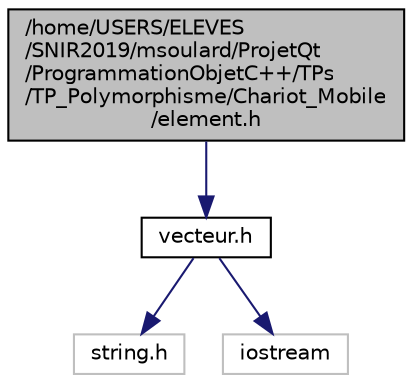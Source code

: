 digraph "/home/USERS/ELEVES/SNIR2019/msoulard/ProjetQt/ProgrammationObjetC++/TPs/TP_Polymorphisme/Chariot_Mobile/element.h"
{
  edge [fontname="Helvetica",fontsize="10",labelfontname="Helvetica",labelfontsize="10"];
  node [fontname="Helvetica",fontsize="10",shape=record];
  Node0 [label="/home/USERS/ELEVES\l/SNIR2019/msoulard/ProjetQt\l/ProgrammationObjetC++/TPs\l/TP_Polymorphisme/Chariot_Mobile\l/element.h",height=0.2,width=0.4,color="black", fillcolor="grey75", style="filled", fontcolor="black"];
  Node0 -> Node1 [color="midnightblue",fontsize="10",style="solid",fontname="Helvetica"];
  Node1 [label="vecteur.h",height=0.2,width=0.4,color="black", fillcolor="white", style="filled",URL="$vecteur_8h.html",tooltip="The Vecteur class. "];
  Node1 -> Node2 [color="midnightblue",fontsize="10",style="solid",fontname="Helvetica"];
  Node2 [label="string.h",height=0.2,width=0.4,color="grey75", fillcolor="white", style="filled"];
  Node1 -> Node3 [color="midnightblue",fontsize="10",style="solid",fontname="Helvetica"];
  Node3 [label="iostream",height=0.2,width=0.4,color="grey75", fillcolor="white", style="filled"];
}
